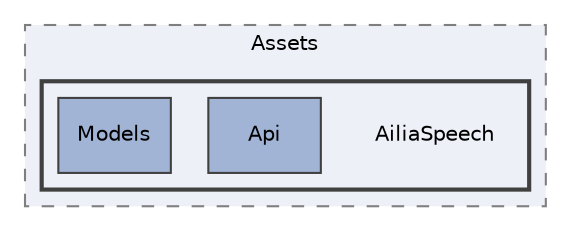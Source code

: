 digraph "AiliaSpeech"
{
 // LATEX_PDF_SIZE
  edge [fontname="Helvetica",fontsize="10",labelfontname="Helvetica",labelfontsize="10"];
  node [fontname="Helvetica",fontsize="10",shape=record];
  compound=true
  subgraph clusterdir_e5a1512f551af029ad061958ca713dc4 {
    graph [ bgcolor="#edf0f7", pencolor="grey50", style="filled,dashed,", label="Assets", fontname="Helvetica", fontsize="10", URL="dir_e5a1512f551af029ad061958ca713dc4.html"]
  subgraph clusterdir_b73255578c07b7513ba3cd9bf7cadc78 {
    graph [ bgcolor="#edf0f7", pencolor="grey25", style="filled,bold,", label="", fontname="Helvetica", fontsize="10", URL="dir_b73255578c07b7513ba3cd9bf7cadc78.html"]
    dir_b73255578c07b7513ba3cd9bf7cadc78 [shape=plaintext, label="AiliaSpeech"];
  dir_17d53f9bbd04a6e2ba398ae8ef05be97 [shape=box, label="Api", style="filled,", fillcolor="#a2b4d6", color="grey25", URL="dir_17d53f9bbd04a6e2ba398ae8ef05be97.html"];
  dir_e451b4c65d4012b1824074d6d50d9e79 [shape=box, label="Models", style="filled,", fillcolor="#a2b4d6", color="grey25", URL="dir_e451b4c65d4012b1824074d6d50d9e79.html"];
  }
  }
}
